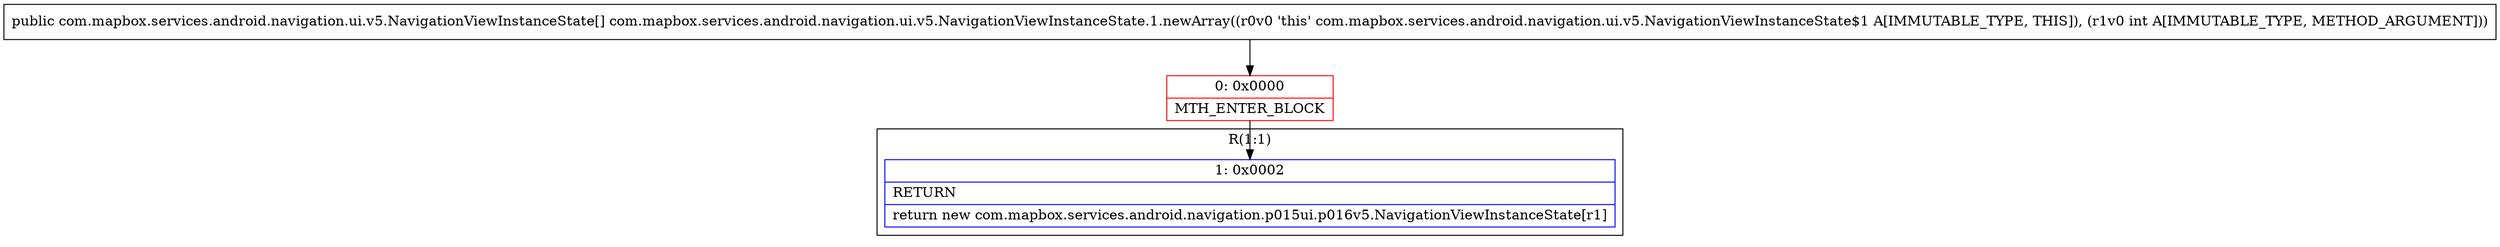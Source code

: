 digraph "CFG forcom.mapbox.services.android.navigation.ui.v5.NavigationViewInstanceState.1.newArray(I)[Lcom\/mapbox\/services\/android\/navigation\/ui\/v5\/NavigationViewInstanceState;" {
subgraph cluster_Region_1484320549 {
label = "R(1:1)";
node [shape=record,color=blue];
Node_1 [shape=record,label="{1\:\ 0x0002|RETURN\l|return new com.mapbox.services.android.navigation.p015ui.p016v5.NavigationViewInstanceState[r1]\l}"];
}
Node_0 [shape=record,color=red,label="{0\:\ 0x0000|MTH_ENTER_BLOCK\l}"];
MethodNode[shape=record,label="{public com.mapbox.services.android.navigation.ui.v5.NavigationViewInstanceState[] com.mapbox.services.android.navigation.ui.v5.NavigationViewInstanceState.1.newArray((r0v0 'this' com.mapbox.services.android.navigation.ui.v5.NavigationViewInstanceState$1 A[IMMUTABLE_TYPE, THIS]), (r1v0 int A[IMMUTABLE_TYPE, METHOD_ARGUMENT])) }"];
MethodNode -> Node_0;
Node_0 -> Node_1;
}

